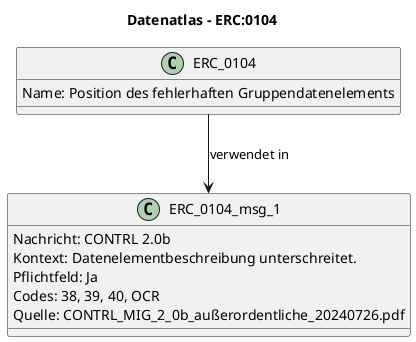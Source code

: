 @startuml
title Datenatlas – ERC:0104
class ERC_0104 {
  Name: Position des fehlerhaften Gruppendatenelements
}
class ERC_0104_msg_1 {
  Nachricht: CONTRL 2.0b
  Kontext: Datenelementbeschreibung unterschreitet.
  Pflichtfeld: Ja
  Codes: 38, 39, 40, OCR
  Quelle: CONTRL_MIG_2_0b_außerordentliche_20240726.pdf
}
ERC_0104 --> ERC_0104_msg_1 : verwendet in
@enduml